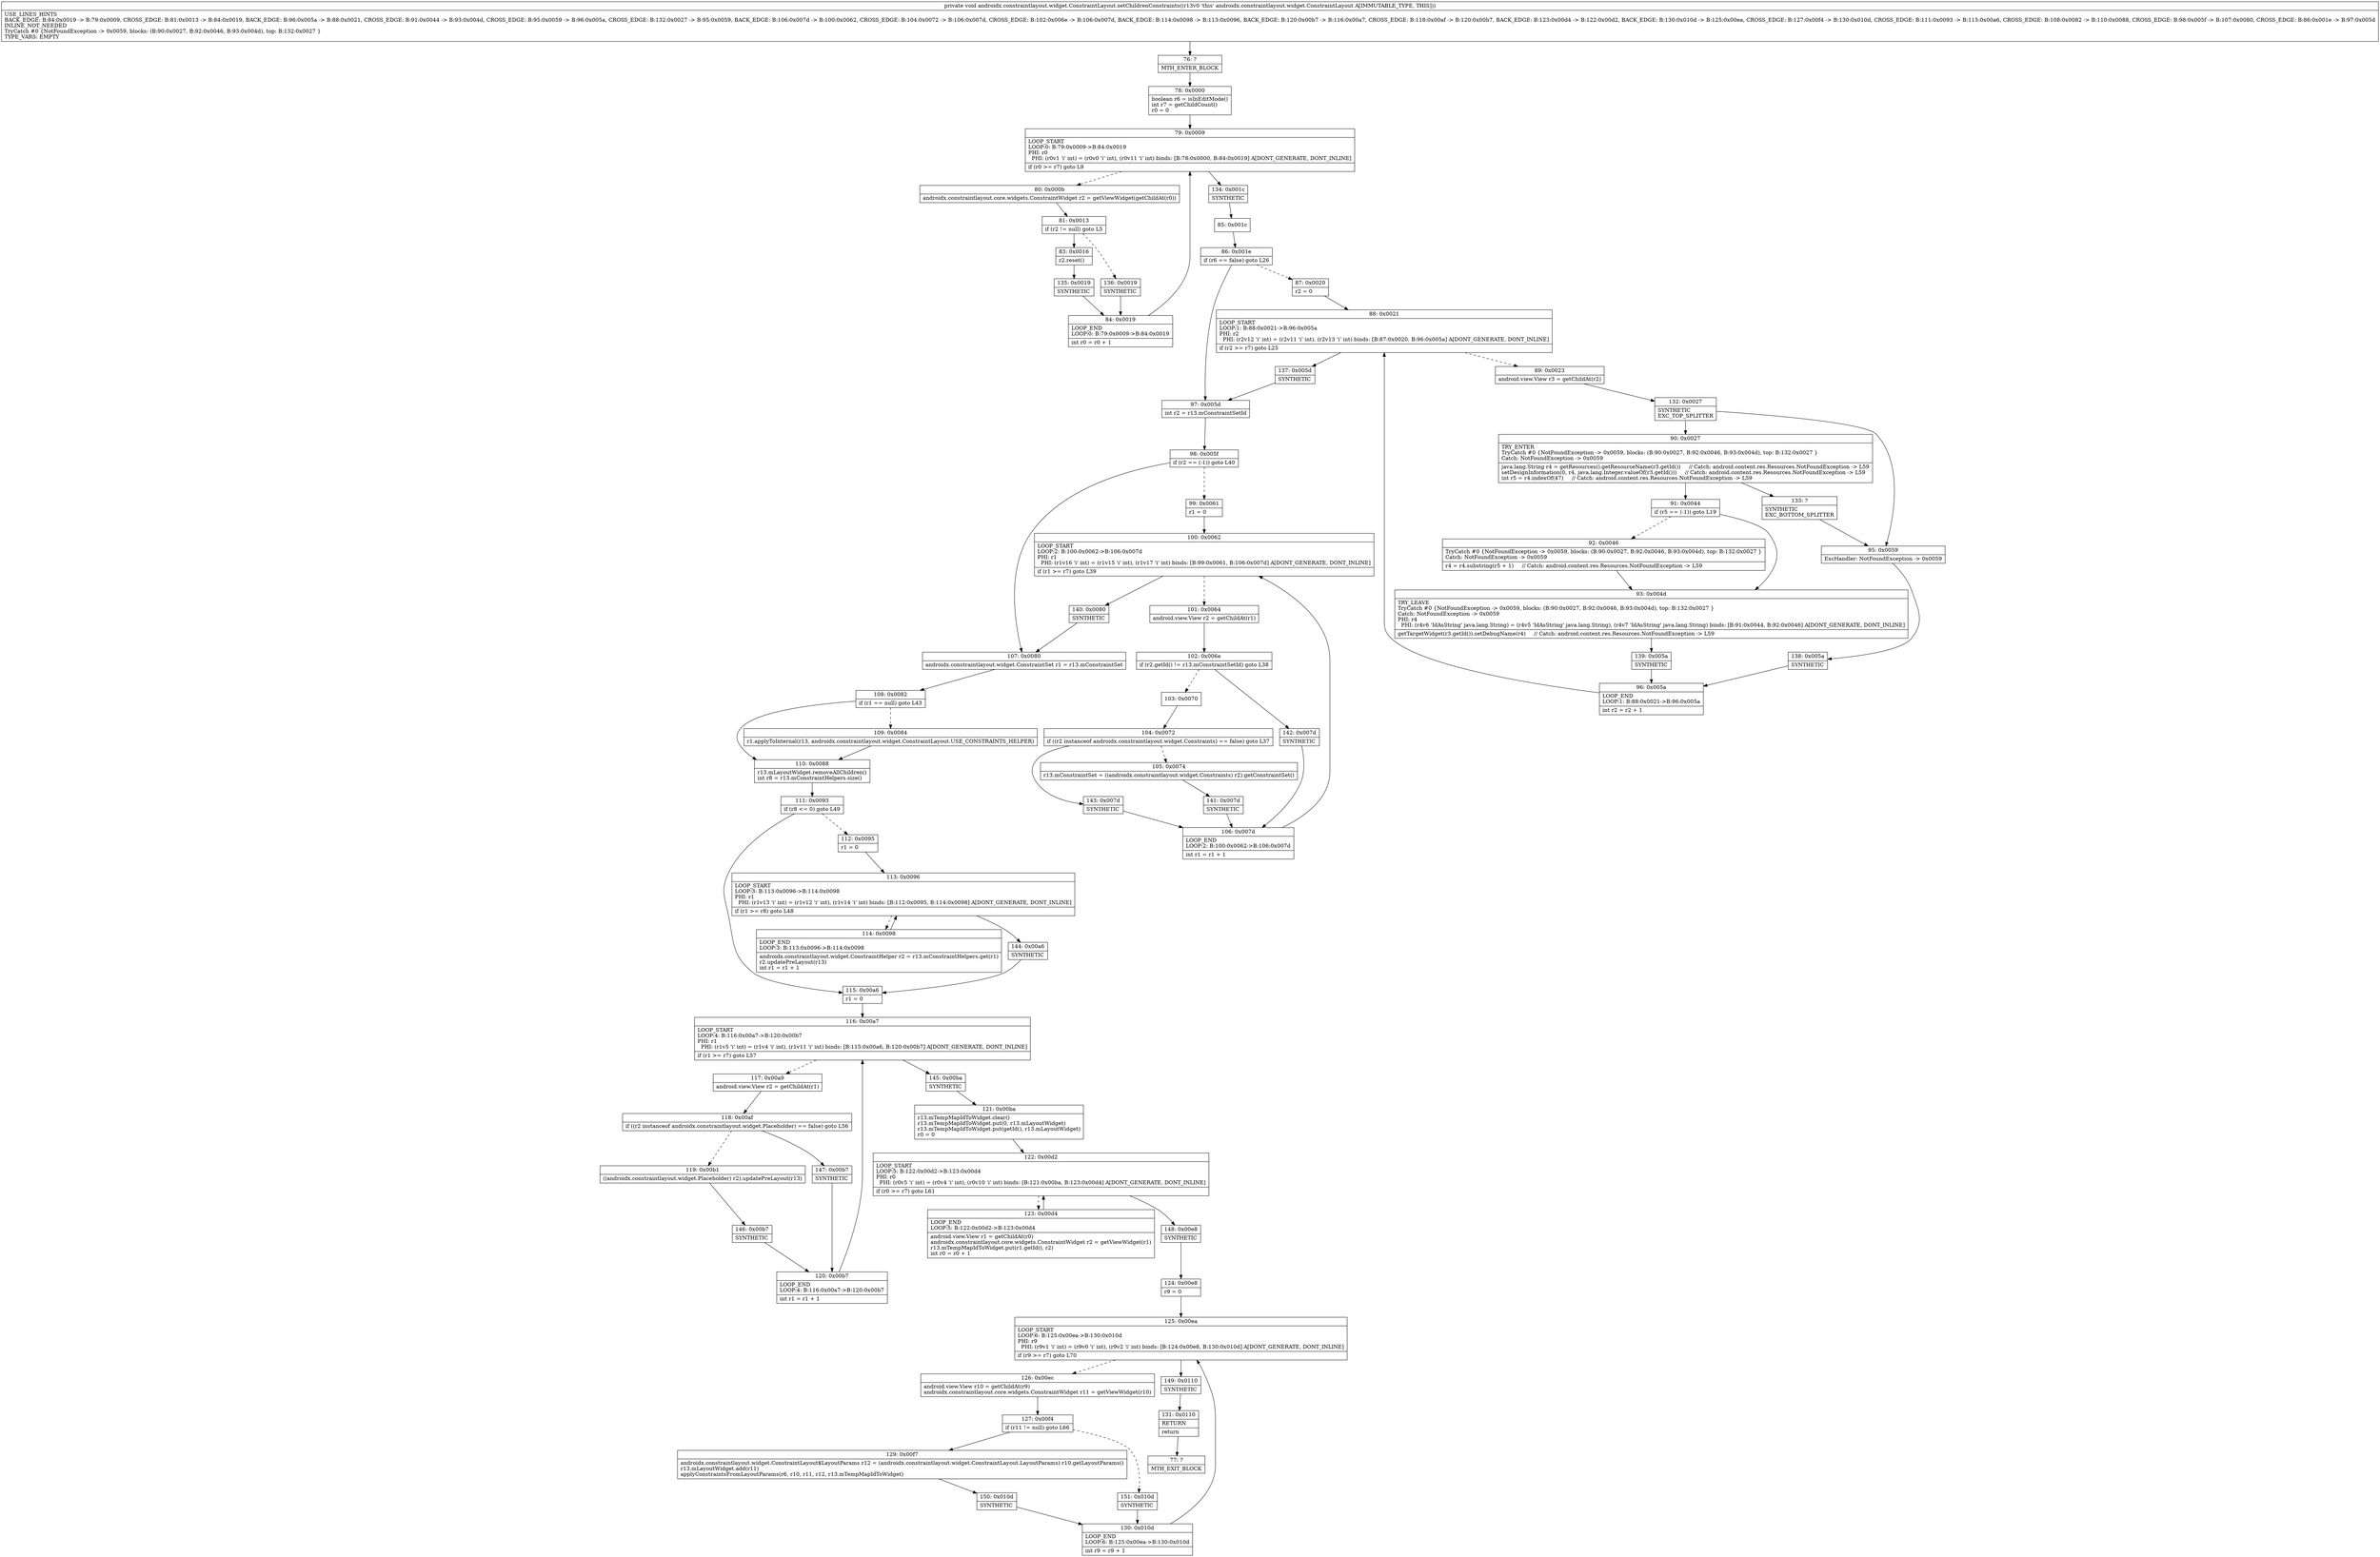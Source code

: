 digraph "CFG forandroidx.constraintlayout.widget.ConstraintLayout.setChildrenConstraints()V" {
Node_76 [shape=record,label="{76\:\ ?|MTH_ENTER_BLOCK\l}"];
Node_78 [shape=record,label="{78\:\ 0x0000|boolean r6 = isInEditMode()\lint r7 = getChildCount()\lr0 = 0\l}"];
Node_79 [shape=record,label="{79\:\ 0x0009|LOOP_START\lLOOP:0: B:79:0x0009\-\>B:84:0x0019\lPHI: r0 \l  PHI: (r0v1 'i' int) = (r0v0 'i' int), (r0v11 'i' int) binds: [B:78:0x0000, B:84:0x0019] A[DONT_GENERATE, DONT_INLINE]\l|if (r0 \>= r7) goto L9\l}"];
Node_80 [shape=record,label="{80\:\ 0x000b|androidx.constraintlayout.core.widgets.ConstraintWidget r2 = getViewWidget(getChildAt(r0))\l}"];
Node_81 [shape=record,label="{81\:\ 0x0013|if (r2 != null) goto L5\l}"];
Node_83 [shape=record,label="{83\:\ 0x0016|r2.reset()\l}"];
Node_135 [shape=record,label="{135\:\ 0x0019|SYNTHETIC\l}"];
Node_84 [shape=record,label="{84\:\ 0x0019|LOOP_END\lLOOP:0: B:79:0x0009\-\>B:84:0x0019\l|int r0 = r0 + 1\l}"];
Node_136 [shape=record,label="{136\:\ 0x0019|SYNTHETIC\l}"];
Node_134 [shape=record,label="{134\:\ 0x001c|SYNTHETIC\l}"];
Node_85 [shape=record,label="{85\:\ 0x001c}"];
Node_86 [shape=record,label="{86\:\ 0x001e|if (r6 == false) goto L26\l}"];
Node_87 [shape=record,label="{87\:\ 0x0020|r2 = 0\l}"];
Node_88 [shape=record,label="{88\:\ 0x0021|LOOP_START\lLOOP:1: B:88:0x0021\-\>B:96:0x005a\lPHI: r2 \l  PHI: (r2v12 'i' int) = (r2v11 'i' int), (r2v13 'i' int) binds: [B:87:0x0020, B:96:0x005a] A[DONT_GENERATE, DONT_INLINE]\l|if (r2 \>= r7) goto L25\l}"];
Node_89 [shape=record,label="{89\:\ 0x0023|android.view.View r3 = getChildAt(r2)\l}"];
Node_132 [shape=record,label="{132\:\ 0x0027|SYNTHETIC\lEXC_TOP_SPLITTER\l}"];
Node_90 [shape=record,label="{90\:\ 0x0027|TRY_ENTER\lTryCatch #0 \{NotFoundException \-\> 0x0059, blocks: (B:90:0x0027, B:92:0x0046, B:93:0x004d), top: B:132:0x0027 \}\lCatch: NotFoundException \-\> 0x0059\l|java.lang.String r4 = getResources().getResourceName(r3.getId())     \/\/ Catch: android.content.res.Resources.NotFoundException \-\> L59\lsetDesignInformation(0, r4, java.lang.Integer.valueOf(r3.getId()))     \/\/ Catch: android.content.res.Resources.NotFoundException \-\> L59\lint r5 = r4.indexOf(47)     \/\/ Catch: android.content.res.Resources.NotFoundException \-\> L59\l}"];
Node_91 [shape=record,label="{91\:\ 0x0044|if (r5 == (\-1)) goto L19\l}"];
Node_92 [shape=record,label="{92\:\ 0x0046|TryCatch #0 \{NotFoundException \-\> 0x0059, blocks: (B:90:0x0027, B:92:0x0046, B:93:0x004d), top: B:132:0x0027 \}\lCatch: NotFoundException \-\> 0x0059\l|r4 = r4.substring(r5 + 1)     \/\/ Catch: android.content.res.Resources.NotFoundException \-\> L59\l}"];
Node_93 [shape=record,label="{93\:\ 0x004d|TRY_LEAVE\lTryCatch #0 \{NotFoundException \-\> 0x0059, blocks: (B:90:0x0027, B:92:0x0046, B:93:0x004d), top: B:132:0x0027 \}\lCatch: NotFoundException \-\> 0x0059\lPHI: r4 \l  PHI: (r4v6 'IdAsString' java.lang.String) = (r4v5 'IdAsString' java.lang.String), (r4v7 'IdAsString' java.lang.String) binds: [B:91:0x0044, B:92:0x0046] A[DONT_GENERATE, DONT_INLINE]\l|getTargetWidget(r3.getId()).setDebugName(r4)     \/\/ Catch: android.content.res.Resources.NotFoundException \-\> L59\l}"];
Node_139 [shape=record,label="{139\:\ 0x005a|SYNTHETIC\l}"];
Node_96 [shape=record,label="{96\:\ 0x005a|LOOP_END\lLOOP:1: B:88:0x0021\-\>B:96:0x005a\l|int r2 = r2 + 1\l}"];
Node_133 [shape=record,label="{133\:\ ?|SYNTHETIC\lEXC_BOTTOM_SPLITTER\l}"];
Node_95 [shape=record,label="{95\:\ 0x0059|ExcHandler: NotFoundException \-\> 0x0059\l}"];
Node_138 [shape=record,label="{138\:\ 0x005a|SYNTHETIC\l}"];
Node_137 [shape=record,label="{137\:\ 0x005d|SYNTHETIC\l}"];
Node_97 [shape=record,label="{97\:\ 0x005d|int r2 = r13.mConstraintSetId\l}"];
Node_98 [shape=record,label="{98\:\ 0x005f|if (r2 == (\-1)) goto L40\l}"];
Node_99 [shape=record,label="{99\:\ 0x0061|r1 = 0\l}"];
Node_100 [shape=record,label="{100\:\ 0x0062|LOOP_START\lLOOP:2: B:100:0x0062\-\>B:106:0x007d\lPHI: r1 \l  PHI: (r1v16 'i' int) = (r1v15 'i' int), (r1v17 'i' int) binds: [B:99:0x0061, B:106:0x007d] A[DONT_GENERATE, DONT_INLINE]\l|if (r1 \>= r7) goto L39\l}"];
Node_101 [shape=record,label="{101\:\ 0x0064|android.view.View r2 = getChildAt(r1)\l}"];
Node_102 [shape=record,label="{102\:\ 0x006e|if (r2.getId() != r13.mConstraintSetId) goto L38\l}"];
Node_103 [shape=record,label="{103\:\ 0x0070}"];
Node_104 [shape=record,label="{104\:\ 0x0072|if ((r2 instanceof androidx.constraintlayout.widget.Constraints) == false) goto L37\l}"];
Node_105 [shape=record,label="{105\:\ 0x0074|r13.mConstraintSet = ((androidx.constraintlayout.widget.Constraints) r2).getConstraintSet()\l}"];
Node_141 [shape=record,label="{141\:\ 0x007d|SYNTHETIC\l}"];
Node_106 [shape=record,label="{106\:\ 0x007d|LOOP_END\lLOOP:2: B:100:0x0062\-\>B:106:0x007d\l|int r1 = r1 + 1\l}"];
Node_143 [shape=record,label="{143\:\ 0x007d|SYNTHETIC\l}"];
Node_142 [shape=record,label="{142\:\ 0x007d|SYNTHETIC\l}"];
Node_140 [shape=record,label="{140\:\ 0x0080|SYNTHETIC\l}"];
Node_107 [shape=record,label="{107\:\ 0x0080|androidx.constraintlayout.widget.ConstraintSet r1 = r13.mConstraintSet\l}"];
Node_108 [shape=record,label="{108\:\ 0x0082|if (r1 == null) goto L43\l}"];
Node_109 [shape=record,label="{109\:\ 0x0084|r1.applyToInternal(r13, androidx.constraintlayout.widget.ConstraintLayout.USE_CONSTRAINTS_HELPER)\l}"];
Node_110 [shape=record,label="{110\:\ 0x0088|r13.mLayoutWidget.removeAllChildren()\lint r8 = r13.mConstraintHelpers.size()\l}"];
Node_111 [shape=record,label="{111\:\ 0x0093|if (r8 \<= 0) goto L49\l}"];
Node_112 [shape=record,label="{112\:\ 0x0095|r1 = 0\l}"];
Node_113 [shape=record,label="{113\:\ 0x0096|LOOP_START\lLOOP:3: B:113:0x0096\-\>B:114:0x0098\lPHI: r1 \l  PHI: (r1v13 'i' int) = (r1v12 'i' int), (r1v14 'i' int) binds: [B:112:0x0095, B:114:0x0098] A[DONT_GENERATE, DONT_INLINE]\l|if (r1 \>= r8) goto L48\l}"];
Node_114 [shape=record,label="{114\:\ 0x0098|LOOP_END\lLOOP:3: B:113:0x0096\-\>B:114:0x0098\l|androidx.constraintlayout.widget.ConstraintHelper r2 = r13.mConstraintHelpers.get(r1)\lr2.updatePreLayout(r13)\lint r1 = r1 + 1\l}"];
Node_144 [shape=record,label="{144\:\ 0x00a6|SYNTHETIC\l}"];
Node_115 [shape=record,label="{115\:\ 0x00a6|r1 = 0\l}"];
Node_116 [shape=record,label="{116\:\ 0x00a7|LOOP_START\lLOOP:4: B:116:0x00a7\-\>B:120:0x00b7\lPHI: r1 \l  PHI: (r1v5 'i' int) = (r1v4 'i' int), (r1v11 'i' int) binds: [B:115:0x00a6, B:120:0x00b7] A[DONT_GENERATE, DONT_INLINE]\l|if (r1 \>= r7) goto L57\l}"];
Node_117 [shape=record,label="{117\:\ 0x00a9|android.view.View r2 = getChildAt(r1)\l}"];
Node_118 [shape=record,label="{118\:\ 0x00af|if ((r2 instanceof androidx.constraintlayout.widget.Placeholder) == false) goto L56\l}"];
Node_119 [shape=record,label="{119\:\ 0x00b1|((androidx.constraintlayout.widget.Placeholder) r2).updatePreLayout(r13)\l}"];
Node_146 [shape=record,label="{146\:\ 0x00b7|SYNTHETIC\l}"];
Node_120 [shape=record,label="{120\:\ 0x00b7|LOOP_END\lLOOP:4: B:116:0x00a7\-\>B:120:0x00b7\l|int r1 = r1 + 1\l}"];
Node_147 [shape=record,label="{147\:\ 0x00b7|SYNTHETIC\l}"];
Node_145 [shape=record,label="{145\:\ 0x00ba|SYNTHETIC\l}"];
Node_121 [shape=record,label="{121\:\ 0x00ba|r13.mTempMapIdToWidget.clear()\lr13.mTempMapIdToWidget.put(0, r13.mLayoutWidget)\lr13.mTempMapIdToWidget.put(getId(), r13.mLayoutWidget)\lr0 = 0\l}"];
Node_122 [shape=record,label="{122\:\ 0x00d2|LOOP_START\lLOOP:5: B:122:0x00d2\-\>B:123:0x00d4\lPHI: r0 \l  PHI: (r0v5 'i' int) = (r0v4 'i' int), (r0v10 'i' int) binds: [B:121:0x00ba, B:123:0x00d4] A[DONT_GENERATE, DONT_INLINE]\l|if (r0 \>= r7) goto L61\l}"];
Node_123 [shape=record,label="{123\:\ 0x00d4|LOOP_END\lLOOP:5: B:122:0x00d2\-\>B:123:0x00d4\l|android.view.View r1 = getChildAt(r0)\landroidx.constraintlayout.core.widgets.ConstraintWidget r2 = getViewWidget(r1)\lr13.mTempMapIdToWidget.put(r1.getId(), r2)\lint r0 = r0 + 1\l}"];
Node_148 [shape=record,label="{148\:\ 0x00e8|SYNTHETIC\l}"];
Node_124 [shape=record,label="{124\:\ 0x00e8|r9 = 0\l}"];
Node_125 [shape=record,label="{125\:\ 0x00ea|LOOP_START\lLOOP:6: B:125:0x00ea\-\>B:130:0x010d\lPHI: r9 \l  PHI: (r9v1 'i' int) = (r9v0 'i' int), (r9v2 'i' int) binds: [B:124:0x00e8, B:130:0x010d] A[DONT_GENERATE, DONT_INLINE]\l|if (r9 \>= r7) goto L70\l}"];
Node_126 [shape=record,label="{126\:\ 0x00ec|android.view.View r10 = getChildAt(r9)\landroidx.constraintlayout.core.widgets.ConstraintWidget r11 = getViewWidget(r10)\l}"];
Node_127 [shape=record,label="{127\:\ 0x00f4|if (r11 != null) goto L66\l}"];
Node_129 [shape=record,label="{129\:\ 0x00f7|androidx.constraintlayout.widget.ConstraintLayout$LayoutParams r12 = (androidx.constraintlayout.widget.ConstraintLayout.LayoutParams) r10.getLayoutParams()\lr13.mLayoutWidget.add(r11)\lapplyConstraintsFromLayoutParams(r6, r10, r11, r12, r13.mTempMapIdToWidget)\l}"];
Node_150 [shape=record,label="{150\:\ 0x010d|SYNTHETIC\l}"];
Node_130 [shape=record,label="{130\:\ 0x010d|LOOP_END\lLOOP:6: B:125:0x00ea\-\>B:130:0x010d\l|int r9 = r9 + 1\l}"];
Node_151 [shape=record,label="{151\:\ 0x010d|SYNTHETIC\l}"];
Node_149 [shape=record,label="{149\:\ 0x0110|SYNTHETIC\l}"];
Node_131 [shape=record,label="{131\:\ 0x0110|RETURN\l|return\l}"];
Node_77 [shape=record,label="{77\:\ ?|MTH_EXIT_BLOCK\l}"];
MethodNode[shape=record,label="{private void androidx.constraintlayout.widget.ConstraintLayout.setChildrenConstraints((r13v0 'this' androidx.constraintlayout.widget.ConstraintLayout A[IMMUTABLE_TYPE, THIS]))  | USE_LINES_HINTS\lBACK_EDGE: B:84:0x0019 \-\> B:79:0x0009, CROSS_EDGE: B:81:0x0013 \-\> B:84:0x0019, BACK_EDGE: B:96:0x005a \-\> B:88:0x0021, CROSS_EDGE: B:91:0x0044 \-\> B:93:0x004d, CROSS_EDGE: B:95:0x0059 \-\> B:96:0x005a, CROSS_EDGE: B:132:0x0027 \-\> B:95:0x0059, BACK_EDGE: B:106:0x007d \-\> B:100:0x0062, CROSS_EDGE: B:104:0x0072 \-\> B:106:0x007d, CROSS_EDGE: B:102:0x006e \-\> B:106:0x007d, BACK_EDGE: B:114:0x0098 \-\> B:113:0x0096, BACK_EDGE: B:120:0x00b7 \-\> B:116:0x00a7, CROSS_EDGE: B:118:0x00af \-\> B:120:0x00b7, BACK_EDGE: B:123:0x00d4 \-\> B:122:0x00d2, BACK_EDGE: B:130:0x010d \-\> B:125:0x00ea, CROSS_EDGE: B:127:0x00f4 \-\> B:130:0x010d, CROSS_EDGE: B:111:0x0093 \-\> B:115:0x00a6, CROSS_EDGE: B:108:0x0082 \-\> B:110:0x0088, CROSS_EDGE: B:98:0x005f \-\> B:107:0x0080, CROSS_EDGE: B:86:0x001e \-\> B:97:0x005d\lINLINE_NOT_NEEDED\lTryCatch #0 \{NotFoundException \-\> 0x0059, blocks: (B:90:0x0027, B:92:0x0046, B:93:0x004d), top: B:132:0x0027 \}\lTYPE_VARS: EMPTY\l}"];
MethodNode -> Node_76;Node_76 -> Node_78;
Node_78 -> Node_79;
Node_79 -> Node_80[style=dashed];
Node_79 -> Node_134;
Node_80 -> Node_81;
Node_81 -> Node_83;
Node_81 -> Node_136[style=dashed];
Node_83 -> Node_135;
Node_135 -> Node_84;
Node_84 -> Node_79;
Node_136 -> Node_84;
Node_134 -> Node_85;
Node_85 -> Node_86;
Node_86 -> Node_87[style=dashed];
Node_86 -> Node_97;
Node_87 -> Node_88;
Node_88 -> Node_89[style=dashed];
Node_88 -> Node_137;
Node_89 -> Node_132;
Node_132 -> Node_90;
Node_132 -> Node_95;
Node_90 -> Node_91;
Node_90 -> Node_133;
Node_91 -> Node_92[style=dashed];
Node_91 -> Node_93;
Node_92 -> Node_93;
Node_93 -> Node_139;
Node_139 -> Node_96;
Node_96 -> Node_88;
Node_133 -> Node_95;
Node_95 -> Node_138;
Node_138 -> Node_96;
Node_137 -> Node_97;
Node_97 -> Node_98;
Node_98 -> Node_99[style=dashed];
Node_98 -> Node_107;
Node_99 -> Node_100;
Node_100 -> Node_101[style=dashed];
Node_100 -> Node_140;
Node_101 -> Node_102;
Node_102 -> Node_103[style=dashed];
Node_102 -> Node_142;
Node_103 -> Node_104;
Node_104 -> Node_105[style=dashed];
Node_104 -> Node_143;
Node_105 -> Node_141;
Node_141 -> Node_106;
Node_106 -> Node_100;
Node_143 -> Node_106;
Node_142 -> Node_106;
Node_140 -> Node_107;
Node_107 -> Node_108;
Node_108 -> Node_109[style=dashed];
Node_108 -> Node_110;
Node_109 -> Node_110;
Node_110 -> Node_111;
Node_111 -> Node_112[style=dashed];
Node_111 -> Node_115;
Node_112 -> Node_113;
Node_113 -> Node_114[style=dashed];
Node_113 -> Node_144;
Node_114 -> Node_113;
Node_144 -> Node_115;
Node_115 -> Node_116;
Node_116 -> Node_117[style=dashed];
Node_116 -> Node_145;
Node_117 -> Node_118;
Node_118 -> Node_119[style=dashed];
Node_118 -> Node_147;
Node_119 -> Node_146;
Node_146 -> Node_120;
Node_120 -> Node_116;
Node_147 -> Node_120;
Node_145 -> Node_121;
Node_121 -> Node_122;
Node_122 -> Node_123[style=dashed];
Node_122 -> Node_148;
Node_123 -> Node_122;
Node_148 -> Node_124;
Node_124 -> Node_125;
Node_125 -> Node_126[style=dashed];
Node_125 -> Node_149;
Node_126 -> Node_127;
Node_127 -> Node_129;
Node_127 -> Node_151[style=dashed];
Node_129 -> Node_150;
Node_150 -> Node_130;
Node_130 -> Node_125;
Node_151 -> Node_130;
Node_149 -> Node_131;
Node_131 -> Node_77;
}

